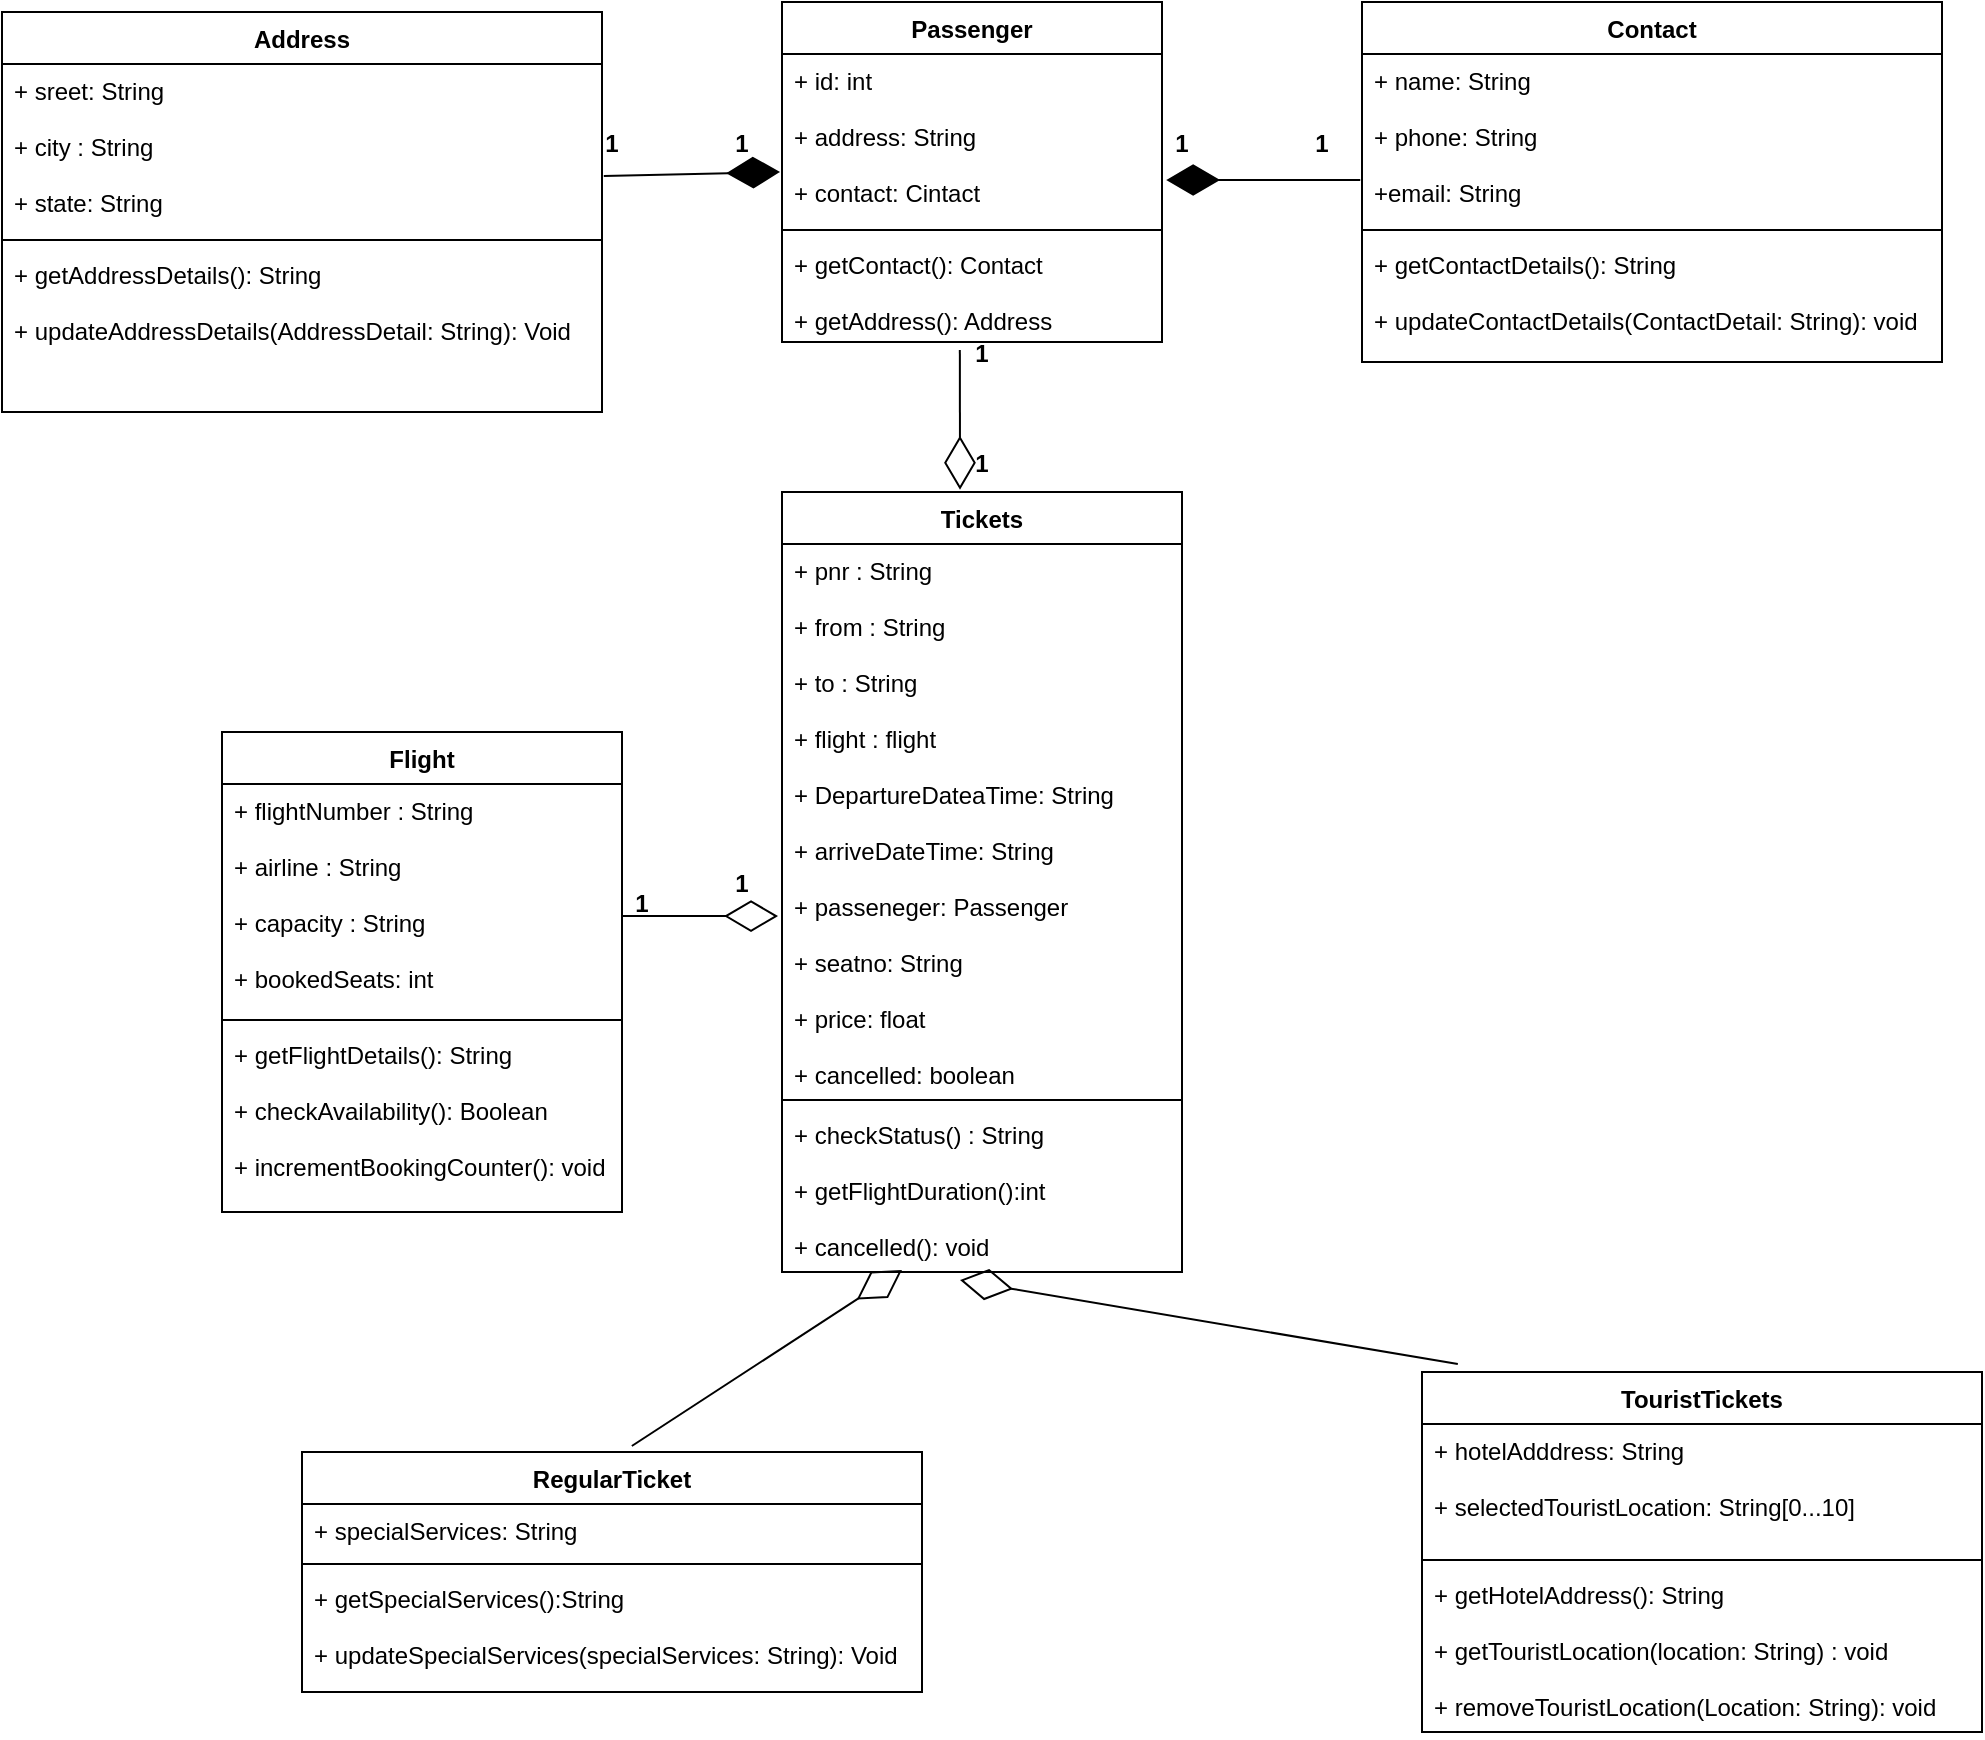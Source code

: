 <mxfile version="14.6.3" type="github">
  <diagram id="DF7BTEr1FDIvKcy1FoLk" name="Page-1">
    <mxGraphModel dx="873" dy="460" grid="1" gridSize="10" guides="1" tooltips="1" connect="1" arrows="1" fold="1" page="1" pageScale="1" pageWidth="827" pageHeight="1169" math="0" shadow="0">
      <root>
        <mxCell id="0" />
        <mxCell id="1" parent="0" />
        <mxCell id="mBLglTa8eC9f9-06ht0y-1" value="Address" style="swimlane;fontStyle=1;align=center;verticalAlign=top;childLayout=stackLayout;horizontal=1;startSize=26;horizontalStack=0;resizeParent=1;resizeParentMax=0;resizeLast=0;collapsible=1;marginBottom=0;" parent="1" vertex="1">
          <mxGeometry x="10" y="40" width="300" height="200" as="geometry" />
        </mxCell>
        <mxCell id="mBLglTa8eC9f9-06ht0y-2" value="+ sreet: String&#xa;&#xa;+ city : String&#xa;&#xa;+ state: String" style="text;strokeColor=none;fillColor=none;align=left;verticalAlign=top;spacingLeft=4;spacingRight=4;overflow=hidden;rotatable=0;points=[[0,0.5],[1,0.5]];portConstraint=eastwest;" parent="mBLglTa8eC9f9-06ht0y-1" vertex="1">
          <mxGeometry y="26" width="300" height="84" as="geometry" />
        </mxCell>
        <mxCell id="mBLglTa8eC9f9-06ht0y-3" value="" style="line;strokeWidth=1;fillColor=none;align=left;verticalAlign=middle;spacingTop=-1;spacingLeft=3;spacingRight=3;rotatable=0;labelPosition=right;points=[];portConstraint=eastwest;" parent="mBLglTa8eC9f9-06ht0y-1" vertex="1">
          <mxGeometry y="110" width="300" height="8" as="geometry" />
        </mxCell>
        <mxCell id="mBLglTa8eC9f9-06ht0y-4" value="+ getAddressDetails(): String&#xa;&#xa;+ updateAddressDetails(AddressDetail: String): Void&#xa;" style="text;strokeColor=none;fillColor=none;align=left;verticalAlign=top;spacingLeft=4;spacingRight=4;overflow=hidden;rotatable=0;points=[[0,0.5],[1,0.5]];portConstraint=eastwest;" parent="mBLglTa8eC9f9-06ht0y-1" vertex="1">
          <mxGeometry y="118" width="300" height="82" as="geometry" />
        </mxCell>
        <mxCell id="mBLglTa8eC9f9-06ht0y-5" value="Contact" style="swimlane;fontStyle=1;align=center;verticalAlign=top;childLayout=stackLayout;horizontal=1;startSize=26;horizontalStack=0;resizeParent=1;resizeParentMax=0;resizeLast=0;collapsible=1;marginBottom=0;" parent="1" vertex="1">
          <mxGeometry x="690" y="35" width="290" height="180" as="geometry" />
        </mxCell>
        <mxCell id="mBLglTa8eC9f9-06ht0y-6" value="+ name: String&#xa;&#xa;+ phone: String&#xa;&#xa;+email: String" style="text;strokeColor=none;fillColor=none;align=left;verticalAlign=top;spacingLeft=4;spacingRight=4;overflow=hidden;rotatable=0;points=[[0,0.5],[1,0.5]];portConstraint=eastwest;" parent="mBLglTa8eC9f9-06ht0y-5" vertex="1">
          <mxGeometry y="26" width="290" height="84" as="geometry" />
        </mxCell>
        <mxCell id="mBLglTa8eC9f9-06ht0y-7" value="" style="line;strokeWidth=1;fillColor=none;align=left;verticalAlign=middle;spacingTop=-1;spacingLeft=3;spacingRight=3;rotatable=0;labelPosition=right;points=[];portConstraint=eastwest;" parent="mBLglTa8eC9f9-06ht0y-5" vertex="1">
          <mxGeometry y="110" width="290" height="8" as="geometry" />
        </mxCell>
        <mxCell id="mBLglTa8eC9f9-06ht0y-8" value="+ getContactDetails(): String&#xa;&#xa;+ updateContactDetails(ContactDetail: String): void" style="text;strokeColor=none;fillColor=none;align=left;verticalAlign=top;spacingLeft=4;spacingRight=4;overflow=hidden;rotatable=0;points=[[0,0.5],[1,0.5]];portConstraint=eastwest;" parent="mBLglTa8eC9f9-06ht0y-5" vertex="1">
          <mxGeometry y="118" width="290" height="62" as="geometry" />
        </mxCell>
        <mxCell id="mBLglTa8eC9f9-06ht0y-13" value="Passenger" style="swimlane;fontStyle=1;align=center;verticalAlign=top;childLayout=stackLayout;horizontal=1;startSize=26;horizontalStack=0;resizeParent=1;resizeParentMax=0;resizeLast=0;collapsible=1;marginBottom=0;" parent="1" vertex="1">
          <mxGeometry x="400" y="35" width="190" height="170" as="geometry" />
        </mxCell>
        <mxCell id="mBLglTa8eC9f9-06ht0y-14" value="+ id: int&#xa;&#xa;+ address: String&#xa;&#xa;+ contact: Cintact" style="text;strokeColor=none;fillColor=none;align=left;verticalAlign=top;spacingLeft=4;spacingRight=4;overflow=hidden;rotatable=0;points=[[0,0.5],[1,0.5]];portConstraint=eastwest;" parent="mBLglTa8eC9f9-06ht0y-13" vertex="1">
          <mxGeometry y="26" width="190" height="84" as="geometry" />
        </mxCell>
        <mxCell id="mBLglTa8eC9f9-06ht0y-15" value="" style="line;strokeWidth=1;fillColor=none;align=left;verticalAlign=middle;spacingTop=-1;spacingLeft=3;spacingRight=3;rotatable=0;labelPosition=right;points=[];portConstraint=eastwest;" parent="mBLglTa8eC9f9-06ht0y-13" vertex="1">
          <mxGeometry y="110" width="190" height="8" as="geometry" />
        </mxCell>
        <mxCell id="mBLglTa8eC9f9-06ht0y-16" value="+ getContact(): Contact&#xa;&#xa;+ getAddress(): Address" style="text;strokeColor=none;fillColor=none;align=left;verticalAlign=top;spacingLeft=4;spacingRight=4;overflow=hidden;rotatable=0;points=[[0,0.5],[1,0.5]];portConstraint=eastwest;" parent="mBLglTa8eC9f9-06ht0y-13" vertex="1">
          <mxGeometry y="118" width="190" height="52" as="geometry" />
        </mxCell>
        <mxCell id="mBLglTa8eC9f9-06ht0y-17" value="Flight" style="swimlane;fontStyle=1;align=center;verticalAlign=top;childLayout=stackLayout;horizontal=1;startSize=26;horizontalStack=0;resizeParent=1;resizeParentMax=0;resizeLast=0;collapsible=1;marginBottom=0;" parent="1" vertex="1">
          <mxGeometry x="120" y="400" width="200" height="240" as="geometry" />
        </mxCell>
        <mxCell id="mBLglTa8eC9f9-06ht0y-18" value="+ flightNumber : String&#xa;&#xa;+ airline : String&#xa;&#xa;+ capacity : String&#xa;&#xa;+ bookedSeats: int &#xa;" style="text;strokeColor=none;fillColor=none;align=left;verticalAlign=top;spacingLeft=4;spacingRight=4;overflow=hidden;rotatable=0;points=[[0,0.5],[1,0.5]];portConstraint=eastwest;" parent="mBLglTa8eC9f9-06ht0y-17" vertex="1">
          <mxGeometry y="26" width="200" height="114" as="geometry" />
        </mxCell>
        <mxCell id="mBLglTa8eC9f9-06ht0y-19" value="" style="line;strokeWidth=1;fillColor=none;align=left;verticalAlign=middle;spacingTop=-1;spacingLeft=3;spacingRight=3;rotatable=0;labelPosition=right;points=[];portConstraint=eastwest;" parent="mBLglTa8eC9f9-06ht0y-17" vertex="1">
          <mxGeometry y="140" width="200" height="8" as="geometry" />
        </mxCell>
        <mxCell id="mBLglTa8eC9f9-06ht0y-20" value="+ getFlightDetails(): String&#xa;&#xa;+ checkAvailability(): Boolean&#xa;&#xa;+ incrementBookingCounter(): void" style="text;strokeColor=none;fillColor=none;align=left;verticalAlign=top;spacingLeft=4;spacingRight=4;overflow=hidden;rotatable=0;points=[[0,0.5],[1,0.5]];portConstraint=eastwest;" parent="mBLglTa8eC9f9-06ht0y-17" vertex="1">
          <mxGeometry y="148" width="200" height="92" as="geometry" />
        </mxCell>
        <mxCell id="mBLglTa8eC9f9-06ht0y-21" value="Tickets" style="swimlane;fontStyle=1;align=center;verticalAlign=top;childLayout=stackLayout;horizontal=1;startSize=26;horizontalStack=0;resizeParent=1;resizeParentMax=0;resizeLast=0;collapsible=1;marginBottom=0;" parent="1" vertex="1">
          <mxGeometry x="400" y="280" width="200" height="390" as="geometry" />
        </mxCell>
        <mxCell id="mBLglTa8eC9f9-06ht0y-22" value="+ pnr : String&#xa;&#xa;+ from : String&#xa;&#xa;+ to : String&#xa;&#xa;+ flight : flight&#xa;&#xa;+ DepartureDateaTime: String&#xa;&#xa;+ arriveDateTime: String&#xa;&#xa;+ passeneger: Passenger&#xa;&#xa;+ seatno: String&#xa;&#xa;+ price: float&#xa;&#xa;+ cancelled: boolean&#xa;" style="text;strokeColor=none;fillColor=none;align=left;verticalAlign=top;spacingLeft=4;spacingRight=4;overflow=hidden;rotatable=0;points=[[0,0.5],[1,0.5]];portConstraint=eastwest;" parent="mBLglTa8eC9f9-06ht0y-21" vertex="1">
          <mxGeometry y="26" width="200" height="274" as="geometry" />
        </mxCell>
        <mxCell id="mBLglTa8eC9f9-06ht0y-23" value="" style="line;strokeWidth=1;fillColor=none;align=left;verticalAlign=middle;spacingTop=-1;spacingLeft=3;spacingRight=3;rotatable=0;labelPosition=right;points=[];portConstraint=eastwest;" parent="mBLglTa8eC9f9-06ht0y-21" vertex="1">
          <mxGeometry y="300" width="200" height="8" as="geometry" />
        </mxCell>
        <mxCell id="mBLglTa8eC9f9-06ht0y-24" value="+ checkStatus() : String&#xa;&#xa;+ getFlightDuration():int&#xa;&#xa;+ cancelled(): void" style="text;strokeColor=none;fillColor=none;align=left;verticalAlign=top;spacingLeft=4;spacingRight=4;overflow=hidden;rotatable=0;points=[[0,0.5],[1,0.5]];portConstraint=eastwest;" parent="mBLglTa8eC9f9-06ht0y-21" vertex="1">
          <mxGeometry y="308" width="200" height="82" as="geometry" />
        </mxCell>
        <mxCell id="mBLglTa8eC9f9-06ht0y-25" value="RegularTicket" style="swimlane;fontStyle=1;align=center;verticalAlign=top;childLayout=stackLayout;horizontal=1;startSize=26;horizontalStack=0;resizeParent=1;resizeParentMax=0;resizeLast=0;collapsible=1;marginBottom=0;" parent="1" vertex="1">
          <mxGeometry x="160" y="760" width="310" height="120" as="geometry" />
        </mxCell>
        <mxCell id="mBLglTa8eC9f9-06ht0y-26" value="+ specialServices: String" style="text;strokeColor=none;fillColor=none;align=left;verticalAlign=top;spacingLeft=4;spacingRight=4;overflow=hidden;rotatable=0;points=[[0,0.5],[1,0.5]];portConstraint=eastwest;" parent="mBLglTa8eC9f9-06ht0y-25" vertex="1">
          <mxGeometry y="26" width="310" height="26" as="geometry" />
        </mxCell>
        <mxCell id="mBLglTa8eC9f9-06ht0y-27" value="" style="line;strokeWidth=1;fillColor=none;align=left;verticalAlign=middle;spacingTop=-1;spacingLeft=3;spacingRight=3;rotatable=0;labelPosition=right;points=[];portConstraint=eastwest;" parent="mBLglTa8eC9f9-06ht0y-25" vertex="1">
          <mxGeometry y="52" width="310" height="8" as="geometry" />
        </mxCell>
        <mxCell id="mBLglTa8eC9f9-06ht0y-28" value="+ getSpecialServices():String&#xa;&#xa;+ updateSpecialServices(specialServices: String): Void" style="text;strokeColor=none;fillColor=none;align=left;verticalAlign=top;spacingLeft=4;spacingRight=4;overflow=hidden;rotatable=0;points=[[0,0.5],[1,0.5]];portConstraint=eastwest;" parent="mBLglTa8eC9f9-06ht0y-25" vertex="1">
          <mxGeometry y="60" width="310" height="60" as="geometry" />
        </mxCell>
        <mxCell id="mBLglTa8eC9f9-06ht0y-29" value="TouristTickets" style="swimlane;fontStyle=1;align=center;verticalAlign=top;childLayout=stackLayout;horizontal=1;startSize=26;horizontalStack=0;resizeParent=1;resizeParentMax=0;resizeLast=0;collapsible=1;marginBottom=0;" parent="1" vertex="1">
          <mxGeometry x="720" y="720" width="280" height="180" as="geometry" />
        </mxCell>
        <mxCell id="mBLglTa8eC9f9-06ht0y-30" value="+ hotelAdddress: String&#xa;&#xa;+ selectedTouristLocation: String[0...10]" style="text;strokeColor=none;fillColor=none;align=left;verticalAlign=top;spacingLeft=4;spacingRight=4;overflow=hidden;rotatable=0;points=[[0,0.5],[1,0.5]];portConstraint=eastwest;" parent="mBLglTa8eC9f9-06ht0y-29" vertex="1">
          <mxGeometry y="26" width="280" height="64" as="geometry" />
        </mxCell>
        <mxCell id="mBLglTa8eC9f9-06ht0y-31" value="" style="line;strokeWidth=1;fillColor=none;align=left;verticalAlign=middle;spacingTop=-1;spacingLeft=3;spacingRight=3;rotatable=0;labelPosition=right;points=[];portConstraint=eastwest;" parent="mBLglTa8eC9f9-06ht0y-29" vertex="1">
          <mxGeometry y="90" width="280" height="8" as="geometry" />
        </mxCell>
        <mxCell id="mBLglTa8eC9f9-06ht0y-32" value="+ getHotelAddress(): String&#xa;&#xa;+ getTouristLocation(location: String) : void&#xa;&#xa;+ removeTouristLocation(Location: String): void&#xa;&#xa;+ addTouristLocation(location: String): void" style="text;strokeColor=none;fillColor=none;align=left;verticalAlign=top;spacingLeft=4;spacingRight=4;overflow=hidden;rotatable=0;points=[[0,0.5],[1,0.5]];portConstraint=eastwest;" parent="mBLglTa8eC9f9-06ht0y-29" vertex="1">
          <mxGeometry y="98" width="280" height="82" as="geometry" />
        </mxCell>
        <mxCell id="HCLM7C_j3yx0v-O12Qp4-2" value="" style="endArrow=diamondThin;endFill=1;endSize=24;html=1;exitX=1.003;exitY=0.667;exitDx=0;exitDy=0;exitPerimeter=0;entryX=-0.005;entryY=0.702;entryDx=0;entryDy=0;entryPerimeter=0;" edge="1" parent="1" source="mBLglTa8eC9f9-06ht0y-2" target="mBLglTa8eC9f9-06ht0y-14">
          <mxGeometry width="160" relative="1" as="geometry">
            <mxPoint x="430" y="160" as="sourcePoint" />
            <mxPoint x="590" y="160" as="targetPoint" />
          </mxGeometry>
        </mxCell>
        <mxCell id="HCLM7C_j3yx0v-O12Qp4-3" value="1" style="text;align=center;fontStyle=1;verticalAlign=middle;spacingLeft=3;spacingRight=3;strokeColor=none;rotatable=0;points=[[0,0.5],[1,0.5]];portConstraint=eastwest;" vertex="1" parent="1">
          <mxGeometry x="295" y="100" width="40" height="10" as="geometry" />
        </mxCell>
        <mxCell id="HCLM7C_j3yx0v-O12Qp4-4" value="1" style="text;align=center;fontStyle=1;verticalAlign=middle;spacingLeft=3;spacingRight=3;strokeColor=none;rotatable=0;points=[[0,0.5],[1,0.5]];portConstraint=eastwest;" vertex="1" parent="1">
          <mxGeometry x="360" y="100" width="40" height="10" as="geometry" />
        </mxCell>
        <mxCell id="HCLM7C_j3yx0v-O12Qp4-5" value="" style="endArrow=diamondThin;endFill=1;endSize=24;html=1;entryX=1.011;entryY=0.75;entryDx=0;entryDy=0;entryPerimeter=0;exitX=-0.003;exitY=0.75;exitDx=0;exitDy=0;exitPerimeter=0;" edge="1" parent="1" source="mBLglTa8eC9f9-06ht0y-6" target="mBLglTa8eC9f9-06ht0y-14">
          <mxGeometry width="160" relative="1" as="geometry">
            <mxPoint x="680" y="130" as="sourcePoint" />
            <mxPoint x="600" y="130" as="targetPoint" />
          </mxGeometry>
        </mxCell>
        <mxCell id="HCLM7C_j3yx0v-O12Qp4-6" value="1" style="text;align=center;fontStyle=1;verticalAlign=middle;spacingLeft=3;spacingRight=3;strokeColor=none;rotatable=0;points=[[0,0.5],[1,0.5]];portConstraint=eastwest;" vertex="1" parent="1">
          <mxGeometry x="580" y="100" width="40" height="10" as="geometry" />
        </mxCell>
        <mxCell id="HCLM7C_j3yx0v-O12Qp4-7" value="1" style="text;align=center;fontStyle=1;verticalAlign=middle;spacingLeft=3;spacingRight=3;strokeColor=none;rotatable=0;points=[[0,0.5],[1,0.5]];portConstraint=eastwest;" vertex="1" parent="1">
          <mxGeometry x="650" y="100" width="40" height="10" as="geometry" />
        </mxCell>
        <mxCell id="HCLM7C_j3yx0v-O12Qp4-8" value="" style="endArrow=diamondThin;endFill=0;endSize=24;html=1;exitX=0.468;exitY=1.077;exitDx=0;exitDy=0;exitPerimeter=0;entryX=0.445;entryY=-0.003;entryDx=0;entryDy=0;entryPerimeter=0;" edge="1" parent="1" source="mBLglTa8eC9f9-06ht0y-16" target="mBLglTa8eC9f9-06ht0y-21">
          <mxGeometry width="160" relative="1" as="geometry">
            <mxPoint x="350" y="400" as="sourcePoint" />
            <mxPoint x="510" y="400" as="targetPoint" />
          </mxGeometry>
        </mxCell>
        <mxCell id="HCLM7C_j3yx0v-O12Qp4-9" value="1" style="text;align=center;fontStyle=1;verticalAlign=middle;spacingLeft=3;spacingRight=3;strokeColor=none;rotatable=0;points=[[0,0.5],[1,0.5]];portConstraint=eastwest;" vertex="1" parent="1">
          <mxGeometry x="480" y="205" width="40" height="10" as="geometry" />
        </mxCell>
        <mxCell id="HCLM7C_j3yx0v-O12Qp4-10" value="1" style="text;align=center;fontStyle=1;verticalAlign=middle;spacingLeft=3;spacingRight=3;strokeColor=none;rotatable=0;points=[[0,0.5],[1,0.5]];portConstraint=eastwest;" vertex="1" parent="1">
          <mxGeometry x="480" y="260" width="40" height="10" as="geometry" />
        </mxCell>
        <mxCell id="HCLM7C_j3yx0v-O12Qp4-11" value="" style="endArrow=diamondThin;endFill=0;endSize=24;html=1;entryX=-0.01;entryY=0.679;entryDx=0;entryDy=0;entryPerimeter=0;" edge="1" parent="1" target="mBLglTa8eC9f9-06ht0y-22">
          <mxGeometry width="160" relative="1" as="geometry">
            <mxPoint x="320" y="492" as="sourcePoint" />
            <mxPoint x="499" y="288.83" as="targetPoint" />
          </mxGeometry>
        </mxCell>
        <mxCell id="HCLM7C_j3yx0v-O12Qp4-12" value="1" style="text;align=center;fontStyle=1;verticalAlign=middle;spacingLeft=3;spacingRight=3;strokeColor=none;rotatable=0;points=[[0,0.5],[1,0.5]];portConstraint=eastwest;" vertex="1" parent="1">
          <mxGeometry x="310" y="480" width="40" height="10" as="geometry" />
        </mxCell>
        <mxCell id="HCLM7C_j3yx0v-O12Qp4-13" value="1" style="text;align=center;fontStyle=1;verticalAlign=middle;spacingLeft=3;spacingRight=3;strokeColor=none;rotatable=0;points=[[0,0.5],[1,0.5]];portConstraint=eastwest;" vertex="1" parent="1">
          <mxGeometry x="360" y="470" width="40" height="10" as="geometry" />
        </mxCell>
        <mxCell id="HCLM7C_j3yx0v-O12Qp4-14" value="" style="endArrow=diamondThin;endFill=0;endSize=24;html=1;entryX=0.3;entryY=0.988;entryDx=0;entryDy=0;entryPerimeter=0;exitX=0.532;exitY=-0.025;exitDx=0;exitDy=0;exitPerimeter=0;" edge="1" parent="1" source="mBLglTa8eC9f9-06ht0y-25" target="mBLglTa8eC9f9-06ht0y-24">
          <mxGeometry width="160" relative="1" as="geometry">
            <mxPoint x="330" y="502" as="sourcePoint" />
            <mxPoint x="408" y="502.046" as="targetPoint" />
          </mxGeometry>
        </mxCell>
        <mxCell id="HCLM7C_j3yx0v-O12Qp4-15" value="" style="endArrow=diamondThin;endFill=0;endSize=24;html=1;entryX=0.445;entryY=1.049;entryDx=0;entryDy=0;entryPerimeter=0;exitX=0.064;exitY=-0.022;exitDx=0;exitDy=0;exitPerimeter=0;" edge="1" parent="1" source="mBLglTa8eC9f9-06ht0y-29" target="mBLglTa8eC9f9-06ht0y-24">
          <mxGeometry width="160" relative="1" as="geometry">
            <mxPoint x="334.92" y="767" as="sourcePoint" />
            <mxPoint x="473" y="685.986" as="targetPoint" />
          </mxGeometry>
        </mxCell>
      </root>
    </mxGraphModel>
  </diagram>
</mxfile>
